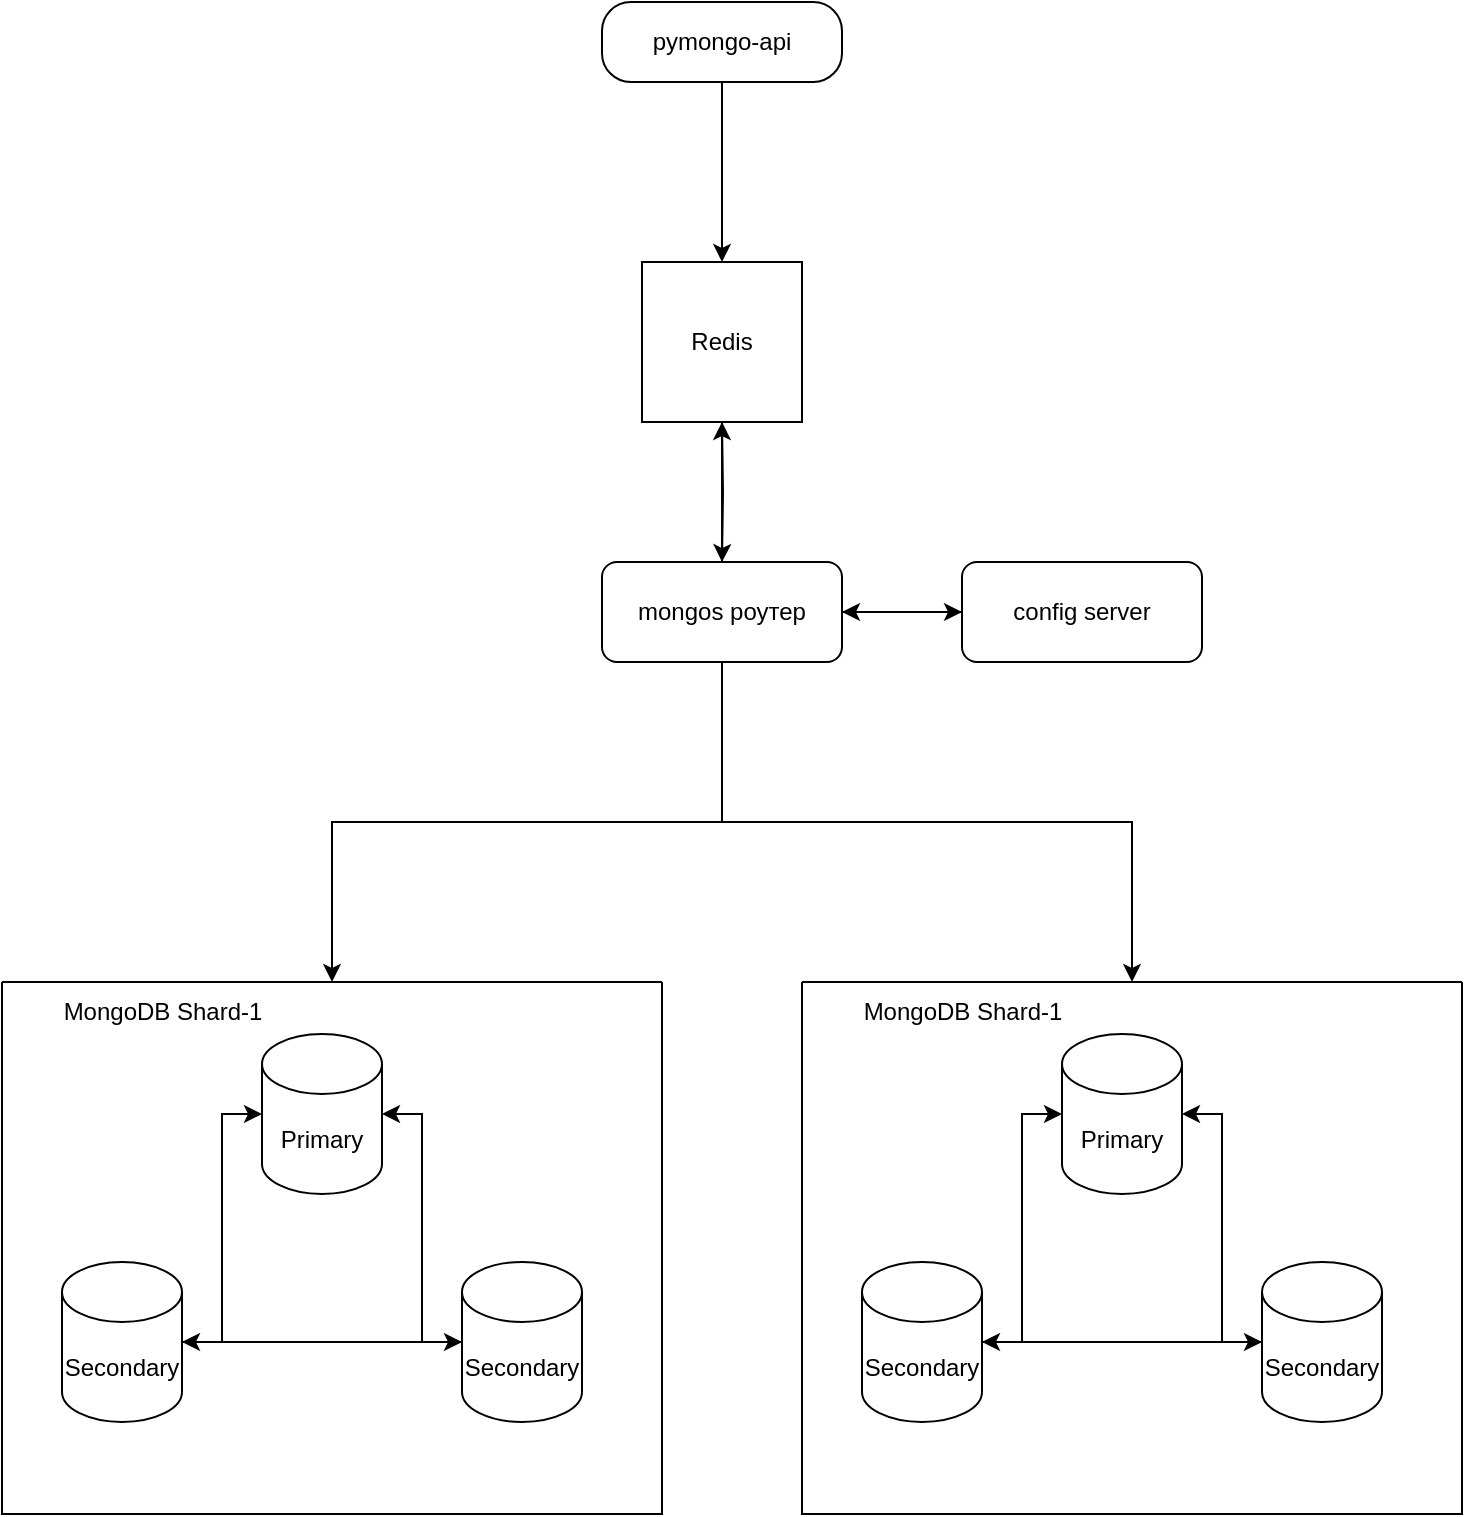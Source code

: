 <mxfile version="25.0.3">
  <diagram name="Page-1" id="-H_mtQnk-PTXWXPvYvuk">
    <mxGraphModel dx="1228" dy="1936" grid="1" gridSize="10" guides="1" tooltips="1" connect="1" arrows="1" fold="1" page="1" pageScale="1" pageWidth="1169" pageHeight="827" math="0" shadow="0">
      <root>
        <mxCell id="0" />
        <mxCell id="1" parent="0" />
        <mxCell id="CeQC3FRwncpnoBUlEgHq-36" style="edgeStyle=orthogonalEdgeStyle;rounded=0;orthogonalLoop=1;jettySize=auto;html=1;entryX=0.5;entryY=0;entryDx=0;entryDy=0;" edge="1" parent="1" source="zA23MoTUsTF4_91t8viU-3" target="CeQC3FRwncpnoBUlEgHq-40">
          <mxGeometry relative="1" as="geometry">
            <mxPoint x="480" y="-220.0" as="targetPoint" />
          </mxGeometry>
        </mxCell>
        <mxCell id="zA23MoTUsTF4_91t8viU-3" value="pymongo-api" style="rounded=1;whiteSpace=wrap;html=1;arcSize=36;" parent="1" vertex="1">
          <mxGeometry x="420" y="-190" width="120" height="40" as="geometry" />
        </mxCell>
        <mxCell id="CeQC3FRwncpnoBUlEgHq-1" value="" style="swimlane;startSize=0;" vertex="1" parent="1">
          <mxGeometry x="120" y="300" width="330" height="266" as="geometry">
            <mxRectangle x="120" y="300" width="50" height="40" as="alternateBounds" />
          </mxGeometry>
        </mxCell>
        <mxCell id="Zg7YU2A2UBjHURyTKubO-1" value="Primary" style="shape=cylinder3;whiteSpace=wrap;html=1;boundedLbl=1;backgroundOutline=1;size=15;" parent="CeQC3FRwncpnoBUlEgHq-1" vertex="1">
          <mxGeometry x="130" y="26" width="60" height="80" as="geometry" />
        </mxCell>
        <mxCell id="zA23MoTUsTF4_91t8viU-2" value="Secondary" style="shape=cylinder3;whiteSpace=wrap;html=1;boundedLbl=1;backgroundOutline=1;size=15;" parent="CeQC3FRwncpnoBUlEgHq-1" vertex="1">
          <mxGeometry x="30" y="140" width="60" height="80" as="geometry" />
        </mxCell>
        <mxCell id="CeQC3FRwncpnoBUlEgHq-6" style="edgeStyle=orthogonalEdgeStyle;rounded=0;orthogonalLoop=1;jettySize=auto;html=1;" edge="1" parent="CeQC3FRwncpnoBUlEgHq-1" source="CeQC3FRwncpnoBUlEgHq-2" target="zA23MoTUsTF4_91t8viU-2">
          <mxGeometry relative="1" as="geometry" />
        </mxCell>
        <mxCell id="CeQC3FRwncpnoBUlEgHq-2" value="Secondary" style="shape=cylinder3;whiteSpace=wrap;html=1;boundedLbl=1;backgroundOutline=1;size=15;" vertex="1" parent="CeQC3FRwncpnoBUlEgHq-1">
          <mxGeometry x="230" y="140" width="60" height="80" as="geometry" />
        </mxCell>
        <mxCell id="CeQC3FRwncpnoBUlEgHq-3" style="edgeStyle=orthogonalEdgeStyle;rounded=0;orthogonalLoop=1;jettySize=auto;html=1;entryX=0;entryY=0.5;entryDx=0;entryDy=0;entryPerimeter=0;" edge="1" parent="CeQC3FRwncpnoBUlEgHq-1" source="zA23MoTUsTF4_91t8viU-2" target="Zg7YU2A2UBjHURyTKubO-1">
          <mxGeometry relative="1" as="geometry" />
        </mxCell>
        <mxCell id="CeQC3FRwncpnoBUlEgHq-4" style="edgeStyle=orthogonalEdgeStyle;rounded=0;orthogonalLoop=1;jettySize=auto;html=1;entryX=1;entryY=0.5;entryDx=0;entryDy=0;entryPerimeter=0;" edge="1" parent="CeQC3FRwncpnoBUlEgHq-1" source="CeQC3FRwncpnoBUlEgHq-2" target="Zg7YU2A2UBjHURyTKubO-1">
          <mxGeometry relative="1" as="geometry" />
        </mxCell>
        <mxCell id="CeQC3FRwncpnoBUlEgHq-5" style="edgeStyle=orthogonalEdgeStyle;rounded=0;orthogonalLoop=1;jettySize=auto;html=1;entryX=0;entryY=0.5;entryDx=0;entryDy=0;entryPerimeter=0;" edge="1" parent="CeQC3FRwncpnoBUlEgHq-1" source="zA23MoTUsTF4_91t8viU-2" target="CeQC3FRwncpnoBUlEgHq-2">
          <mxGeometry relative="1" as="geometry" />
        </mxCell>
        <mxCell id="CeQC3FRwncpnoBUlEgHq-7" value="MongoDB Shard-1" style="text;html=1;align=center;verticalAlign=middle;resizable=0;points=[];autosize=1;strokeColor=none;fillColor=none;" vertex="1" parent="CeQC3FRwncpnoBUlEgHq-1">
          <mxGeometry x="20" width="120" height="30" as="geometry" />
        </mxCell>
        <mxCell id="CeQC3FRwncpnoBUlEgHq-8" value="" style="swimlane;startSize=0;" vertex="1" parent="1">
          <mxGeometry x="520" y="300" width="330" height="266" as="geometry">
            <mxRectangle x="130" y="414" width="50" height="40" as="alternateBounds" />
          </mxGeometry>
        </mxCell>
        <mxCell id="CeQC3FRwncpnoBUlEgHq-9" value="Primary" style="shape=cylinder3;whiteSpace=wrap;html=1;boundedLbl=1;backgroundOutline=1;size=15;" vertex="1" parent="CeQC3FRwncpnoBUlEgHq-8">
          <mxGeometry x="130" y="26" width="60" height="80" as="geometry" />
        </mxCell>
        <mxCell id="CeQC3FRwncpnoBUlEgHq-10" value="Secondary" style="shape=cylinder3;whiteSpace=wrap;html=1;boundedLbl=1;backgroundOutline=1;size=15;" vertex="1" parent="CeQC3FRwncpnoBUlEgHq-8">
          <mxGeometry x="30" y="140" width="60" height="80" as="geometry" />
        </mxCell>
        <mxCell id="CeQC3FRwncpnoBUlEgHq-11" style="edgeStyle=orthogonalEdgeStyle;rounded=0;orthogonalLoop=1;jettySize=auto;html=1;" edge="1" parent="CeQC3FRwncpnoBUlEgHq-8" source="CeQC3FRwncpnoBUlEgHq-12" target="CeQC3FRwncpnoBUlEgHq-10">
          <mxGeometry relative="1" as="geometry" />
        </mxCell>
        <mxCell id="CeQC3FRwncpnoBUlEgHq-12" value="Secondary" style="shape=cylinder3;whiteSpace=wrap;html=1;boundedLbl=1;backgroundOutline=1;size=15;" vertex="1" parent="CeQC3FRwncpnoBUlEgHq-8">
          <mxGeometry x="230" y="140" width="60" height="80" as="geometry" />
        </mxCell>
        <mxCell id="CeQC3FRwncpnoBUlEgHq-13" style="edgeStyle=orthogonalEdgeStyle;rounded=0;orthogonalLoop=1;jettySize=auto;html=1;entryX=0;entryY=0.5;entryDx=0;entryDy=0;entryPerimeter=0;" edge="1" parent="CeQC3FRwncpnoBUlEgHq-8" source="CeQC3FRwncpnoBUlEgHq-10" target="CeQC3FRwncpnoBUlEgHq-9">
          <mxGeometry relative="1" as="geometry" />
        </mxCell>
        <mxCell id="CeQC3FRwncpnoBUlEgHq-14" style="edgeStyle=orthogonalEdgeStyle;rounded=0;orthogonalLoop=1;jettySize=auto;html=1;entryX=1;entryY=0.5;entryDx=0;entryDy=0;entryPerimeter=0;" edge="1" parent="CeQC3FRwncpnoBUlEgHq-8" source="CeQC3FRwncpnoBUlEgHq-12" target="CeQC3FRwncpnoBUlEgHq-9">
          <mxGeometry relative="1" as="geometry" />
        </mxCell>
        <mxCell id="CeQC3FRwncpnoBUlEgHq-15" style="edgeStyle=orthogonalEdgeStyle;rounded=0;orthogonalLoop=1;jettySize=auto;html=1;entryX=0;entryY=0.5;entryDx=0;entryDy=0;entryPerimeter=0;" edge="1" parent="CeQC3FRwncpnoBUlEgHq-8" source="CeQC3FRwncpnoBUlEgHq-10" target="CeQC3FRwncpnoBUlEgHq-12">
          <mxGeometry relative="1" as="geometry" />
        </mxCell>
        <mxCell id="CeQC3FRwncpnoBUlEgHq-16" value="MongoDB Shard-1" style="text;html=1;align=center;verticalAlign=middle;resizable=0;points=[];autosize=1;strokeColor=none;fillColor=none;" vertex="1" parent="CeQC3FRwncpnoBUlEgHq-8">
          <mxGeometry x="20" width="120" height="30" as="geometry" />
        </mxCell>
        <mxCell id="CeQC3FRwncpnoBUlEgHq-22" style="edgeStyle=orthogonalEdgeStyle;rounded=0;orthogonalLoop=1;jettySize=auto;html=1;" edge="1" parent="1" source="CeQC3FRwncpnoBUlEgHq-17" target="CeQC3FRwncpnoBUlEgHq-1">
          <mxGeometry relative="1" as="geometry">
            <mxPoint x="300" y="430" as="targetPoint" />
          </mxGeometry>
        </mxCell>
        <mxCell id="CeQC3FRwncpnoBUlEgHq-23" style="edgeStyle=orthogonalEdgeStyle;rounded=0;orthogonalLoop=1;jettySize=auto;html=1;" edge="1" parent="1" source="CeQC3FRwncpnoBUlEgHq-17" target="CeQC3FRwncpnoBUlEgHq-8">
          <mxGeometry relative="1" as="geometry" />
        </mxCell>
        <mxCell id="CeQC3FRwncpnoBUlEgHq-25" value="" style="edgeStyle=orthogonalEdgeStyle;rounded=0;orthogonalLoop=1;jettySize=auto;html=1;" edge="1" parent="1" source="CeQC3FRwncpnoBUlEgHq-17" target="CeQC3FRwncpnoBUlEgHq-24">
          <mxGeometry relative="1" as="geometry" />
        </mxCell>
        <mxCell id="CeQC3FRwncpnoBUlEgHq-39" style="edgeStyle=orthogonalEdgeStyle;rounded=0;orthogonalLoop=1;jettySize=auto;html=1;entryX=0.5;entryY=1;entryDx=0;entryDy=0;" edge="1" parent="1" source="CeQC3FRwncpnoBUlEgHq-17">
          <mxGeometry relative="1" as="geometry">
            <mxPoint x="480" y="20.0" as="targetPoint" />
          </mxGeometry>
        </mxCell>
        <mxCell id="CeQC3FRwncpnoBUlEgHq-17" value="mongos роутер" style="rounded=1;whiteSpace=wrap;html=1;" vertex="1" parent="1">
          <mxGeometry x="420" y="90" width="120" height="50" as="geometry" />
        </mxCell>
        <mxCell id="CeQC3FRwncpnoBUlEgHq-26" style="edgeStyle=orthogonalEdgeStyle;rounded=0;orthogonalLoop=1;jettySize=auto;html=1;" edge="1" parent="1" source="CeQC3FRwncpnoBUlEgHq-24" target="CeQC3FRwncpnoBUlEgHq-17">
          <mxGeometry relative="1" as="geometry" />
        </mxCell>
        <mxCell id="CeQC3FRwncpnoBUlEgHq-24" value="config server" style="rounded=1;whiteSpace=wrap;html=1;" vertex="1" parent="1">
          <mxGeometry x="600" y="90" width="120" height="50" as="geometry" />
        </mxCell>
        <mxCell id="CeQC3FRwncpnoBUlEgHq-38" style="edgeStyle=orthogonalEdgeStyle;rounded=0;orthogonalLoop=1;jettySize=auto;html=1;entryX=0.5;entryY=0;entryDx=0;entryDy=0;" edge="1" parent="1" target="CeQC3FRwncpnoBUlEgHq-17">
          <mxGeometry relative="1" as="geometry">
            <mxPoint x="480" y="20.0" as="sourcePoint" />
          </mxGeometry>
        </mxCell>
        <mxCell id="CeQC3FRwncpnoBUlEgHq-40" value="Redis" style="whiteSpace=wrap;html=1;aspect=fixed;" vertex="1" parent="1">
          <mxGeometry x="440" y="-60" width="80" height="80" as="geometry" />
        </mxCell>
      </root>
    </mxGraphModel>
  </diagram>
</mxfile>

